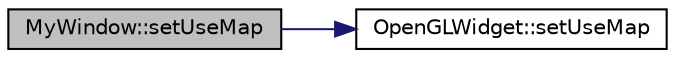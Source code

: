 digraph "MyWindow::setUseMap"
{
 // LATEX_PDF_SIZE
  edge [fontname="Helvetica",fontsize="10",labelfontname="Helvetica",labelfontsize="10"];
  node [fontname="Helvetica",fontsize="10",shape=record];
  rankdir="LR";
  Node1 [label="MyWindow::setUseMap",height=0.2,width=0.4,color="black", fillcolor="grey75", style="filled", fontcolor="black",tooltip=" "];
  Node1 -> Node2 [color="midnightblue",fontsize="10",style="solid",fontname="Helvetica"];
  Node2 [label="OpenGLWidget::setUseMap",height=0.2,width=0.4,color="black", fillcolor="white", style="filled",URL="$classOpenGLWidget.html#a07d81465c4f24bfd70104cf7f90d6514",tooltip=" "];
}
